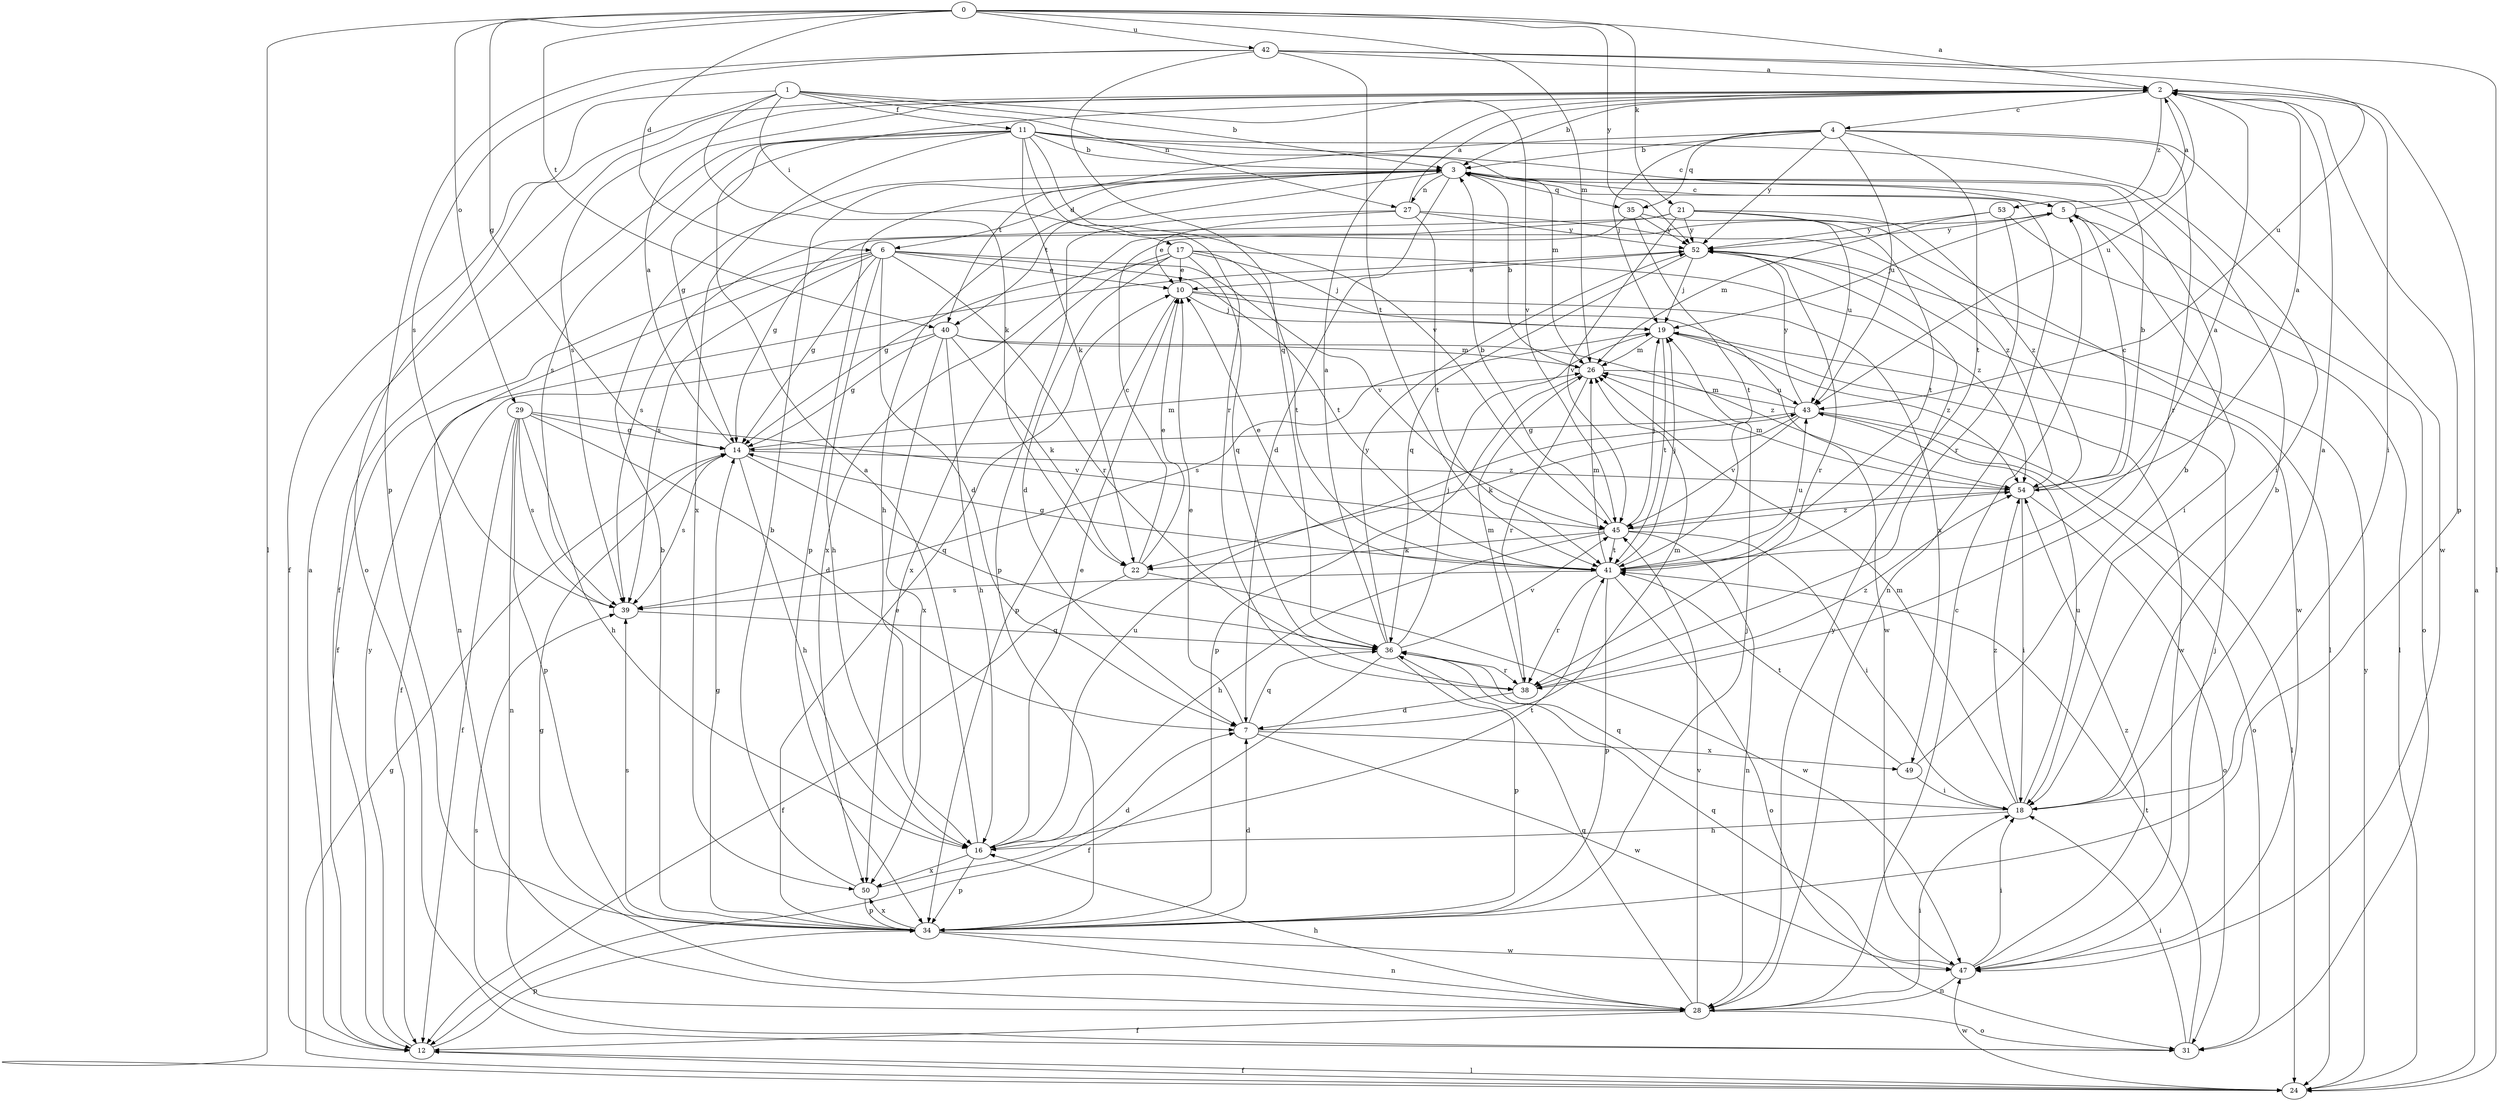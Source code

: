 strict digraph  {
0;
1;
2;
3;
4;
5;
6;
7;
10;
11;
12;
14;
16;
17;
18;
19;
21;
22;
24;
26;
27;
28;
29;
31;
34;
35;
36;
38;
39;
40;
41;
42;
43;
45;
47;
49;
50;
52;
53;
54;
0 -> 2  [label=a];
0 -> 6  [label=d];
0 -> 14  [label=g];
0 -> 21  [label=k];
0 -> 24  [label=l];
0 -> 26  [label=m];
0 -> 29  [label=o];
0 -> 40  [label=t];
0 -> 42  [label=u];
0 -> 52  [label=y];
1 -> 3  [label=b];
1 -> 11  [label=f];
1 -> 12  [label=f];
1 -> 17  [label=i];
1 -> 22  [label=k];
1 -> 27  [label=n];
1 -> 31  [label=o];
1 -> 45  [label=v];
2 -> 3  [label=b];
2 -> 4  [label=c];
2 -> 18  [label=i];
2 -> 34  [label=p];
2 -> 39  [label=s];
2 -> 43  [label=u];
2 -> 53  [label=z];
3 -> 5  [label=c];
3 -> 6  [label=d];
3 -> 7  [label=d];
3 -> 16  [label=h];
3 -> 27  [label=n];
3 -> 28  [label=n];
3 -> 34  [label=p];
3 -> 35  [label=q];
3 -> 40  [label=t];
4 -> 3  [label=b];
4 -> 19  [label=j];
4 -> 35  [label=q];
4 -> 38  [label=r];
4 -> 40  [label=t];
4 -> 41  [label=t];
4 -> 43  [label=u];
4 -> 47  [label=w];
4 -> 52  [label=y];
5 -> 2  [label=a];
5 -> 18  [label=i];
5 -> 19  [label=j];
5 -> 31  [label=o];
5 -> 52  [label=y];
6 -> 7  [label=d];
6 -> 10  [label=e];
6 -> 12  [label=f];
6 -> 14  [label=g];
6 -> 16  [label=h];
6 -> 28  [label=n];
6 -> 38  [label=r];
6 -> 39  [label=s];
6 -> 41  [label=t];
6 -> 45  [label=v];
7 -> 10  [label=e];
7 -> 26  [label=m];
7 -> 36  [label=q];
7 -> 47  [label=w];
7 -> 49  [label=x];
10 -> 19  [label=j];
10 -> 34  [label=p];
10 -> 47  [label=w];
10 -> 49  [label=x];
11 -> 3  [label=b];
11 -> 5  [label=c];
11 -> 12  [label=f];
11 -> 14  [label=g];
11 -> 18  [label=i];
11 -> 22  [label=k];
11 -> 26  [label=m];
11 -> 38  [label=r];
11 -> 39  [label=s];
11 -> 45  [label=v];
11 -> 50  [label=x];
12 -> 2  [label=a];
12 -> 24  [label=l];
12 -> 34  [label=p];
12 -> 52  [label=y];
14 -> 2  [label=a];
14 -> 16  [label=h];
14 -> 26  [label=m];
14 -> 36  [label=q];
14 -> 39  [label=s];
14 -> 54  [label=z];
16 -> 2  [label=a];
16 -> 10  [label=e];
16 -> 34  [label=p];
16 -> 41  [label=t];
16 -> 43  [label=u];
16 -> 50  [label=x];
17 -> 7  [label=d];
17 -> 10  [label=e];
17 -> 14  [label=g];
17 -> 19  [label=j];
17 -> 36  [label=q];
17 -> 41  [label=t];
17 -> 50  [label=x];
17 -> 54  [label=z];
18 -> 2  [label=a];
18 -> 3  [label=b];
18 -> 16  [label=h];
18 -> 26  [label=m];
18 -> 36  [label=q];
18 -> 43  [label=u];
18 -> 54  [label=z];
19 -> 26  [label=m];
19 -> 39  [label=s];
19 -> 41  [label=t];
19 -> 47  [label=w];
19 -> 54  [label=z];
21 -> 14  [label=g];
21 -> 39  [label=s];
21 -> 41  [label=t];
21 -> 43  [label=u];
21 -> 45  [label=v];
21 -> 52  [label=y];
21 -> 54  [label=z];
22 -> 5  [label=c];
22 -> 10  [label=e];
22 -> 12  [label=f];
22 -> 47  [label=w];
24 -> 2  [label=a];
24 -> 12  [label=f];
24 -> 14  [label=g];
24 -> 47  [label=w];
24 -> 52  [label=y];
26 -> 3  [label=b];
26 -> 34  [label=p];
26 -> 38  [label=r];
26 -> 43  [label=u];
27 -> 2  [label=a];
27 -> 10  [label=e];
27 -> 34  [label=p];
27 -> 41  [label=t];
27 -> 52  [label=y];
27 -> 54  [label=z];
28 -> 5  [label=c];
28 -> 12  [label=f];
28 -> 14  [label=g];
28 -> 16  [label=h];
28 -> 18  [label=i];
28 -> 31  [label=o];
28 -> 36  [label=q];
28 -> 45  [label=v];
28 -> 52  [label=y];
29 -> 7  [label=d];
29 -> 12  [label=f];
29 -> 14  [label=g];
29 -> 16  [label=h];
29 -> 28  [label=n];
29 -> 34  [label=p];
29 -> 39  [label=s];
29 -> 45  [label=v];
31 -> 18  [label=i];
31 -> 39  [label=s];
31 -> 41  [label=t];
34 -> 3  [label=b];
34 -> 7  [label=d];
34 -> 10  [label=e];
34 -> 14  [label=g];
34 -> 19  [label=j];
34 -> 28  [label=n];
34 -> 39  [label=s];
34 -> 47  [label=w];
34 -> 50  [label=x];
35 -> 24  [label=l];
35 -> 41  [label=t];
35 -> 50  [label=x];
35 -> 52  [label=y];
36 -> 2  [label=a];
36 -> 12  [label=f];
36 -> 19  [label=j];
36 -> 34  [label=p];
36 -> 38  [label=r];
36 -> 45  [label=v];
36 -> 52  [label=y];
38 -> 7  [label=d];
38 -> 26  [label=m];
38 -> 54  [label=z];
39 -> 36  [label=q];
40 -> 12  [label=f];
40 -> 14  [label=g];
40 -> 16  [label=h];
40 -> 22  [label=k];
40 -> 26  [label=m];
40 -> 50  [label=x];
40 -> 54  [label=z];
41 -> 2  [label=a];
41 -> 10  [label=e];
41 -> 14  [label=g];
41 -> 19  [label=j];
41 -> 26  [label=m];
41 -> 31  [label=o];
41 -> 34  [label=p];
41 -> 38  [label=r];
41 -> 39  [label=s];
41 -> 43  [label=u];
42 -> 2  [label=a];
42 -> 24  [label=l];
42 -> 34  [label=p];
42 -> 36  [label=q];
42 -> 39  [label=s];
42 -> 41  [label=t];
42 -> 43  [label=u];
43 -> 14  [label=g];
43 -> 22  [label=k];
43 -> 24  [label=l];
43 -> 26  [label=m];
43 -> 31  [label=o];
43 -> 45  [label=v];
43 -> 52  [label=y];
45 -> 3  [label=b];
45 -> 16  [label=h];
45 -> 18  [label=i];
45 -> 19  [label=j];
45 -> 22  [label=k];
45 -> 28  [label=n];
45 -> 41  [label=t];
45 -> 54  [label=z];
47 -> 18  [label=i];
47 -> 19  [label=j];
47 -> 28  [label=n];
47 -> 36  [label=q];
47 -> 54  [label=z];
49 -> 3  [label=b];
49 -> 18  [label=i];
49 -> 41  [label=t];
50 -> 3  [label=b];
50 -> 7  [label=d];
50 -> 34  [label=p];
52 -> 10  [label=e];
52 -> 19  [label=j];
52 -> 36  [label=q];
52 -> 38  [label=r];
52 -> 47  [label=w];
53 -> 24  [label=l];
53 -> 26  [label=m];
53 -> 38  [label=r];
53 -> 52  [label=y];
54 -> 2  [label=a];
54 -> 3  [label=b];
54 -> 5  [label=c];
54 -> 18  [label=i];
54 -> 26  [label=m];
54 -> 31  [label=o];
54 -> 45  [label=v];
}

